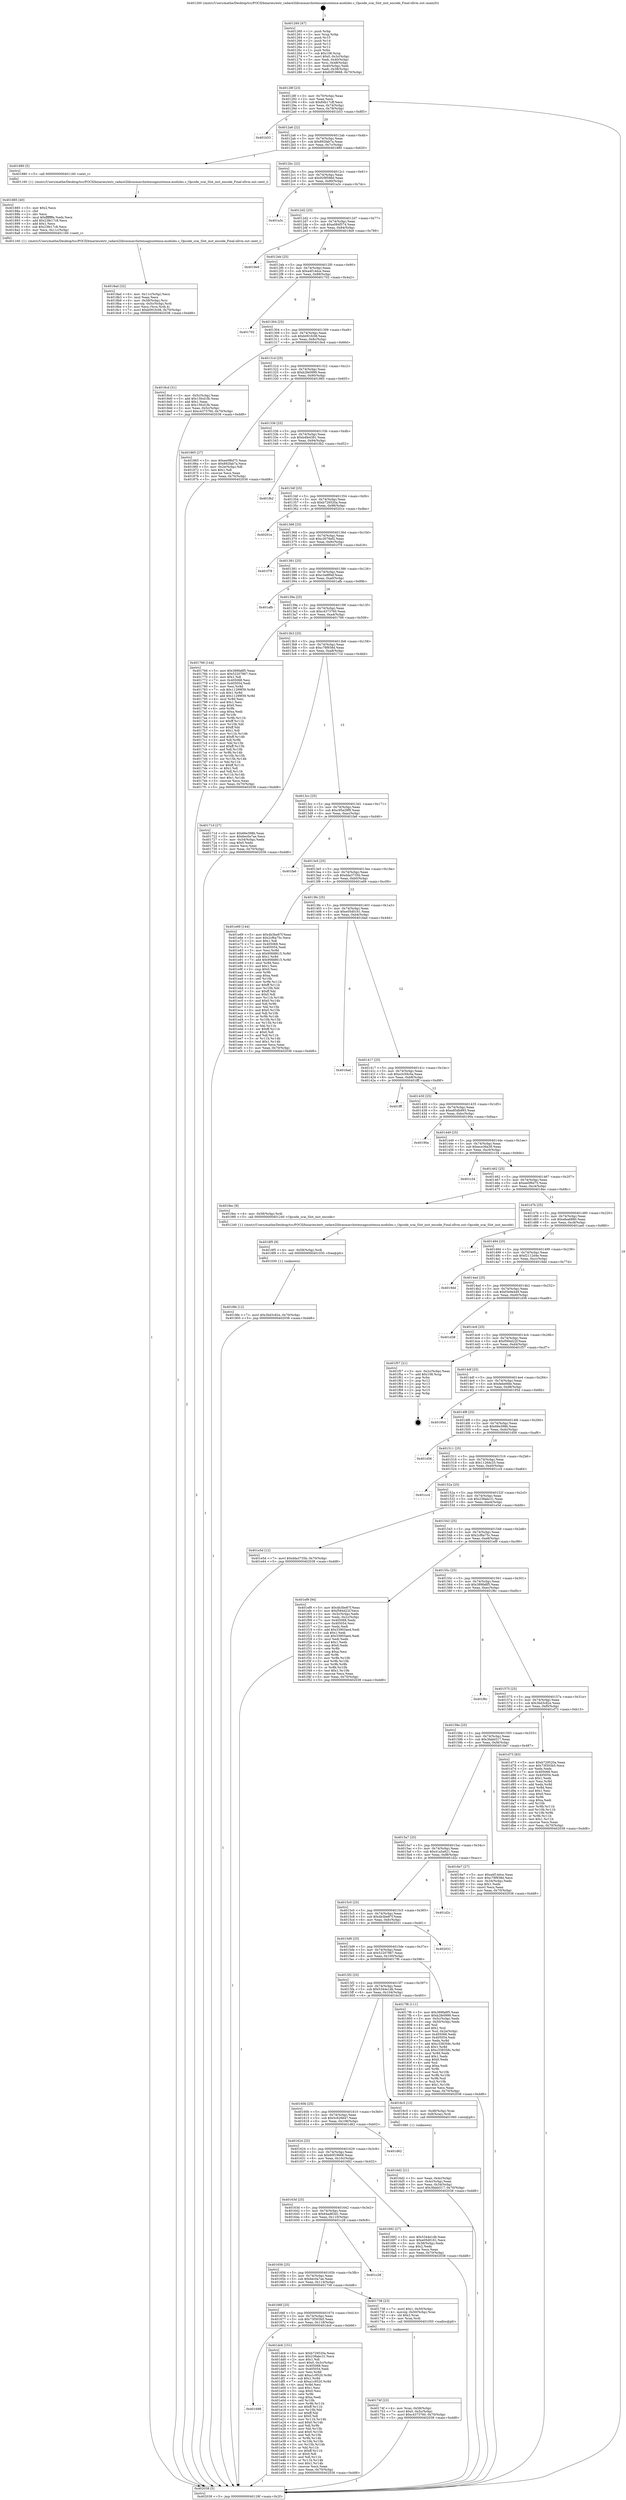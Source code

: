 digraph "0x401260" {
  label = "0x401260 (/mnt/c/Users/mathe/Desktop/tcc/POCII/binaries/extr_radare2librasmarchxtensagnuxtensa-modules.c_Opcode_srai_Slot_inst_encode_Final-ollvm.out::main(0))"
  labelloc = "t"
  node[shape=record]

  Entry [label="",width=0.3,height=0.3,shape=circle,fillcolor=black,style=filled]
  "0x40128f" [label="{
     0x40128f [23]\l
     | [instrs]\l
     &nbsp;&nbsp;0x40128f \<+3\>: mov -0x70(%rbp),%eax\l
     &nbsp;&nbsp;0x401292 \<+2\>: mov %eax,%ecx\l
     &nbsp;&nbsp;0x401294 \<+6\>: sub $0x84b17cff,%ecx\l
     &nbsp;&nbsp;0x40129a \<+3\>: mov %eax,-0x74(%rbp)\l
     &nbsp;&nbsp;0x40129d \<+3\>: mov %ecx,-0x78(%rbp)\l
     &nbsp;&nbsp;0x4012a0 \<+6\>: je 0000000000401b53 \<main+0x8f3\>\l
  }"]
  "0x401b53" [label="{
     0x401b53\l
  }", style=dashed]
  "0x4012a6" [label="{
     0x4012a6 [22]\l
     | [instrs]\l
     &nbsp;&nbsp;0x4012a6 \<+5\>: jmp 00000000004012ab \<main+0x4b\>\l
     &nbsp;&nbsp;0x4012ab \<+3\>: mov -0x74(%rbp),%eax\l
     &nbsp;&nbsp;0x4012ae \<+5\>: sub $0x892fab7a,%eax\l
     &nbsp;&nbsp;0x4012b3 \<+3\>: mov %eax,-0x7c(%rbp)\l
     &nbsp;&nbsp;0x4012b6 \<+6\>: je 0000000000401880 \<main+0x620\>\l
  }"]
  Exit [label="",width=0.3,height=0.3,shape=circle,fillcolor=black,style=filled,peripheries=2]
  "0x401880" [label="{
     0x401880 [5]\l
     | [instrs]\l
     &nbsp;&nbsp;0x401880 \<+5\>: call 0000000000401160 \<next_i\>\l
     | [calls]\l
     &nbsp;&nbsp;0x401160 \{1\} (/mnt/c/Users/mathe/Desktop/tcc/POCII/binaries/extr_radare2librasmarchxtensagnuxtensa-modules.c_Opcode_srai_Slot_inst_encode_Final-ollvm.out::next_i)\l
  }"]
  "0x4012bc" [label="{
     0x4012bc [22]\l
     | [instrs]\l
     &nbsp;&nbsp;0x4012bc \<+5\>: jmp 00000000004012c1 \<main+0x61\>\l
     &nbsp;&nbsp;0x4012c1 \<+3\>: mov -0x74(%rbp),%eax\l
     &nbsp;&nbsp;0x4012c4 \<+5\>: sub $0x929f596d,%eax\l
     &nbsp;&nbsp;0x4012c9 \<+3\>: mov %eax,-0x80(%rbp)\l
     &nbsp;&nbsp;0x4012cc \<+6\>: je 0000000000401a3c \<main+0x7dc\>\l
  }"]
  "0x401688" [label="{
     0x401688\l
  }", style=dashed]
  "0x401a3c" [label="{
     0x401a3c\l
  }", style=dashed]
  "0x4012d2" [label="{
     0x4012d2 [25]\l
     | [instrs]\l
     &nbsp;&nbsp;0x4012d2 \<+5\>: jmp 00000000004012d7 \<main+0x77\>\l
     &nbsp;&nbsp;0x4012d7 \<+3\>: mov -0x74(%rbp),%eax\l
     &nbsp;&nbsp;0x4012da \<+5\>: sub $0xa084f574,%eax\l
     &nbsp;&nbsp;0x4012df \<+6\>: mov %eax,-0x84(%rbp)\l
     &nbsp;&nbsp;0x4012e5 \<+6\>: je 00000000004019e9 \<main+0x789\>\l
  }"]
  "0x401dc6" [label="{
     0x401dc6 [151]\l
     | [instrs]\l
     &nbsp;&nbsp;0x401dc6 \<+5\>: mov $0xb729520a,%eax\l
     &nbsp;&nbsp;0x401dcb \<+5\>: mov $0x238abc31,%ecx\l
     &nbsp;&nbsp;0x401dd0 \<+2\>: mov $0x1,%dl\l
     &nbsp;&nbsp;0x401dd2 \<+7\>: movl $0x0,-0x3c(%rbp)\l
     &nbsp;&nbsp;0x401dd9 \<+7\>: mov 0x405068,%esi\l
     &nbsp;&nbsp;0x401de0 \<+7\>: mov 0x405054,%edi\l
     &nbsp;&nbsp;0x401de7 \<+3\>: mov %esi,%r8d\l
     &nbsp;&nbsp;0x401dea \<+7\>: add $0xa1c9520,%r8d\l
     &nbsp;&nbsp;0x401df1 \<+4\>: sub $0x1,%r8d\l
     &nbsp;&nbsp;0x401df5 \<+7\>: sub $0xa1c9520,%r8d\l
     &nbsp;&nbsp;0x401dfc \<+4\>: imul %r8d,%esi\l
     &nbsp;&nbsp;0x401e00 \<+3\>: and $0x1,%esi\l
     &nbsp;&nbsp;0x401e03 \<+3\>: cmp $0x0,%esi\l
     &nbsp;&nbsp;0x401e06 \<+4\>: sete %r9b\l
     &nbsp;&nbsp;0x401e0a \<+3\>: cmp $0xa,%edi\l
     &nbsp;&nbsp;0x401e0d \<+4\>: setl %r10b\l
     &nbsp;&nbsp;0x401e11 \<+3\>: mov %r9b,%r11b\l
     &nbsp;&nbsp;0x401e14 \<+4\>: xor $0xff,%r11b\l
     &nbsp;&nbsp;0x401e18 \<+3\>: mov %r10b,%bl\l
     &nbsp;&nbsp;0x401e1b \<+3\>: xor $0xff,%bl\l
     &nbsp;&nbsp;0x401e1e \<+3\>: xor $0x0,%dl\l
     &nbsp;&nbsp;0x401e21 \<+3\>: mov %r11b,%r14b\l
     &nbsp;&nbsp;0x401e24 \<+4\>: and $0x0,%r14b\l
     &nbsp;&nbsp;0x401e28 \<+3\>: and %dl,%r9b\l
     &nbsp;&nbsp;0x401e2b \<+3\>: mov %bl,%r15b\l
     &nbsp;&nbsp;0x401e2e \<+4\>: and $0x0,%r15b\l
     &nbsp;&nbsp;0x401e32 \<+3\>: and %dl,%r10b\l
     &nbsp;&nbsp;0x401e35 \<+3\>: or %r9b,%r14b\l
     &nbsp;&nbsp;0x401e38 \<+3\>: or %r10b,%r15b\l
     &nbsp;&nbsp;0x401e3b \<+3\>: xor %r15b,%r14b\l
     &nbsp;&nbsp;0x401e3e \<+3\>: or %bl,%r11b\l
     &nbsp;&nbsp;0x401e41 \<+4\>: xor $0xff,%r11b\l
     &nbsp;&nbsp;0x401e45 \<+3\>: or $0x0,%dl\l
     &nbsp;&nbsp;0x401e48 \<+3\>: and %dl,%r11b\l
     &nbsp;&nbsp;0x401e4b \<+3\>: or %r11b,%r14b\l
     &nbsp;&nbsp;0x401e4e \<+4\>: test $0x1,%r14b\l
     &nbsp;&nbsp;0x401e52 \<+3\>: cmovne %ecx,%eax\l
     &nbsp;&nbsp;0x401e55 \<+3\>: mov %eax,-0x70(%rbp)\l
     &nbsp;&nbsp;0x401e58 \<+5\>: jmp 0000000000402038 \<main+0xdd8\>\l
  }"]
  "0x4019e9" [label="{
     0x4019e9\l
  }", style=dashed]
  "0x4012eb" [label="{
     0x4012eb [25]\l
     | [instrs]\l
     &nbsp;&nbsp;0x4012eb \<+5\>: jmp 00000000004012f0 \<main+0x90\>\l
     &nbsp;&nbsp;0x4012f0 \<+3\>: mov -0x74(%rbp),%eax\l
     &nbsp;&nbsp;0x4012f3 \<+5\>: sub $0xa4f14dce,%eax\l
     &nbsp;&nbsp;0x4012f8 \<+6\>: mov %eax,-0x88(%rbp)\l
     &nbsp;&nbsp;0x4012fe \<+6\>: je 0000000000401702 \<main+0x4a2\>\l
  }"]
  "0x4018fe" [label="{
     0x4018fe [12]\l
     | [instrs]\l
     &nbsp;&nbsp;0x4018fe \<+7\>: movl $0x3bd3c82e,-0x70(%rbp)\l
     &nbsp;&nbsp;0x401905 \<+5\>: jmp 0000000000402038 \<main+0xdd8\>\l
  }"]
  "0x401702" [label="{
     0x401702\l
  }", style=dashed]
  "0x401304" [label="{
     0x401304 [25]\l
     | [instrs]\l
     &nbsp;&nbsp;0x401304 \<+5\>: jmp 0000000000401309 \<main+0xa9\>\l
     &nbsp;&nbsp;0x401309 \<+3\>: mov -0x74(%rbp),%eax\l
     &nbsp;&nbsp;0x40130c \<+5\>: sub $0xb091fc08,%eax\l
     &nbsp;&nbsp;0x401311 \<+6\>: mov %eax,-0x8c(%rbp)\l
     &nbsp;&nbsp;0x401317 \<+6\>: je 00000000004018cd \<main+0x66d\>\l
  }"]
  "0x4018f5" [label="{
     0x4018f5 [9]\l
     | [instrs]\l
     &nbsp;&nbsp;0x4018f5 \<+4\>: mov -0x58(%rbp),%rdi\l
     &nbsp;&nbsp;0x4018f9 \<+5\>: call 0000000000401030 \<free@plt\>\l
     | [calls]\l
     &nbsp;&nbsp;0x401030 \{1\} (unknown)\l
  }"]
  "0x4018cd" [label="{
     0x4018cd [31]\l
     | [instrs]\l
     &nbsp;&nbsp;0x4018cd \<+3\>: mov -0x5c(%rbp),%eax\l
     &nbsp;&nbsp;0x4018d0 \<+5\>: add $0x15fcd1fb,%eax\l
     &nbsp;&nbsp;0x4018d5 \<+3\>: add $0x1,%eax\l
     &nbsp;&nbsp;0x4018d8 \<+5\>: sub $0x15fcd1fb,%eax\l
     &nbsp;&nbsp;0x4018dd \<+3\>: mov %eax,-0x5c(%rbp)\l
     &nbsp;&nbsp;0x4018e0 \<+7\>: movl $0xc4373760,-0x70(%rbp)\l
     &nbsp;&nbsp;0x4018e7 \<+5\>: jmp 0000000000402038 \<main+0xdd8\>\l
  }"]
  "0x40131d" [label="{
     0x40131d [25]\l
     | [instrs]\l
     &nbsp;&nbsp;0x40131d \<+5\>: jmp 0000000000401322 \<main+0xc2\>\l
     &nbsp;&nbsp;0x401322 \<+3\>: mov -0x74(%rbp),%eax\l
     &nbsp;&nbsp;0x401325 \<+5\>: sub $0xb2fe0999,%eax\l
     &nbsp;&nbsp;0x40132a \<+6\>: mov %eax,-0x90(%rbp)\l
     &nbsp;&nbsp;0x401330 \<+6\>: je 0000000000401865 \<main+0x605\>\l
  }"]
  "0x4018ad" [label="{
     0x4018ad [32]\l
     | [instrs]\l
     &nbsp;&nbsp;0x4018ad \<+6\>: mov -0x11c(%rbp),%ecx\l
     &nbsp;&nbsp;0x4018b3 \<+3\>: imul %eax,%ecx\l
     &nbsp;&nbsp;0x4018b6 \<+4\>: mov -0x58(%rbp),%rsi\l
     &nbsp;&nbsp;0x4018ba \<+4\>: movslq -0x5c(%rbp),%rdi\l
     &nbsp;&nbsp;0x4018be \<+3\>: mov %ecx,(%rsi,%rdi,4)\l
     &nbsp;&nbsp;0x4018c1 \<+7\>: movl $0xb091fc08,-0x70(%rbp)\l
     &nbsp;&nbsp;0x4018c8 \<+5\>: jmp 0000000000402038 \<main+0xdd8\>\l
  }"]
  "0x401865" [label="{
     0x401865 [27]\l
     | [instrs]\l
     &nbsp;&nbsp;0x401865 \<+5\>: mov $0xee0f6d75,%eax\l
     &nbsp;&nbsp;0x40186a \<+5\>: mov $0x892fab7a,%ecx\l
     &nbsp;&nbsp;0x40186f \<+3\>: mov -0x2e(%rbp),%dl\l
     &nbsp;&nbsp;0x401872 \<+3\>: test $0x1,%dl\l
     &nbsp;&nbsp;0x401875 \<+3\>: cmovne %ecx,%eax\l
     &nbsp;&nbsp;0x401878 \<+3\>: mov %eax,-0x70(%rbp)\l
     &nbsp;&nbsp;0x40187b \<+5\>: jmp 0000000000402038 \<main+0xdd8\>\l
  }"]
  "0x401336" [label="{
     0x401336 [25]\l
     | [instrs]\l
     &nbsp;&nbsp;0x401336 \<+5\>: jmp 000000000040133b \<main+0xdb\>\l
     &nbsp;&nbsp;0x40133b \<+3\>: mov -0x74(%rbp),%eax\l
     &nbsp;&nbsp;0x40133e \<+5\>: sub $0xb4fe4381,%eax\l
     &nbsp;&nbsp;0x401343 \<+6\>: mov %eax,-0x94(%rbp)\l
     &nbsp;&nbsp;0x401349 \<+6\>: je 0000000000401fb2 \<main+0xd52\>\l
  }"]
  "0x401885" [label="{
     0x401885 [40]\l
     | [instrs]\l
     &nbsp;&nbsp;0x401885 \<+5\>: mov $0x2,%ecx\l
     &nbsp;&nbsp;0x40188a \<+1\>: cltd\l
     &nbsp;&nbsp;0x40188b \<+2\>: idiv %ecx\l
     &nbsp;&nbsp;0x40188d \<+6\>: imul $0xfffffffe,%edx,%ecx\l
     &nbsp;&nbsp;0x401893 \<+6\>: add $0x23fe17c8,%ecx\l
     &nbsp;&nbsp;0x401899 \<+3\>: add $0x1,%ecx\l
     &nbsp;&nbsp;0x40189c \<+6\>: sub $0x23fe17c8,%ecx\l
     &nbsp;&nbsp;0x4018a2 \<+6\>: mov %ecx,-0x11c(%rbp)\l
     &nbsp;&nbsp;0x4018a8 \<+5\>: call 0000000000401160 \<next_i\>\l
     | [calls]\l
     &nbsp;&nbsp;0x401160 \{1\} (/mnt/c/Users/mathe/Desktop/tcc/POCII/binaries/extr_radare2librasmarchxtensagnuxtensa-modules.c_Opcode_srai_Slot_inst_encode_Final-ollvm.out::next_i)\l
  }"]
  "0x401fb2" [label="{
     0x401fb2\l
  }", style=dashed]
  "0x40134f" [label="{
     0x40134f [25]\l
     | [instrs]\l
     &nbsp;&nbsp;0x40134f \<+5\>: jmp 0000000000401354 \<main+0xf4\>\l
     &nbsp;&nbsp;0x401354 \<+3\>: mov -0x74(%rbp),%eax\l
     &nbsp;&nbsp;0x401357 \<+5\>: sub $0xb729520a,%eax\l
     &nbsp;&nbsp;0x40135c \<+6\>: mov %eax,-0x98(%rbp)\l
     &nbsp;&nbsp;0x401362 \<+6\>: je 000000000040201e \<main+0xdbe\>\l
  }"]
  "0x40174f" [label="{
     0x40174f [23]\l
     | [instrs]\l
     &nbsp;&nbsp;0x40174f \<+4\>: mov %rax,-0x58(%rbp)\l
     &nbsp;&nbsp;0x401753 \<+7\>: movl $0x0,-0x5c(%rbp)\l
     &nbsp;&nbsp;0x40175a \<+7\>: movl $0xc4373760,-0x70(%rbp)\l
     &nbsp;&nbsp;0x401761 \<+5\>: jmp 0000000000402038 \<main+0xdd8\>\l
  }"]
  "0x40201e" [label="{
     0x40201e\l
  }", style=dashed]
  "0x401368" [label="{
     0x401368 [25]\l
     | [instrs]\l
     &nbsp;&nbsp;0x401368 \<+5\>: jmp 000000000040136d \<main+0x10d\>\l
     &nbsp;&nbsp;0x40136d \<+3\>: mov -0x74(%rbp),%eax\l
     &nbsp;&nbsp;0x401370 \<+5\>: sub $0xc3076ef2,%eax\l
     &nbsp;&nbsp;0x401375 \<+6\>: mov %eax,-0x9c(%rbp)\l
     &nbsp;&nbsp;0x40137b \<+6\>: je 0000000000401f78 \<main+0xd18\>\l
  }"]
  "0x40166f" [label="{
     0x40166f [25]\l
     | [instrs]\l
     &nbsp;&nbsp;0x40166f \<+5\>: jmp 0000000000401674 \<main+0x414\>\l
     &nbsp;&nbsp;0x401674 \<+3\>: mov -0x74(%rbp),%eax\l
     &nbsp;&nbsp;0x401677 \<+5\>: sub $0x73f303b5,%eax\l
     &nbsp;&nbsp;0x40167c \<+6\>: mov %eax,-0x118(%rbp)\l
     &nbsp;&nbsp;0x401682 \<+6\>: je 0000000000401dc6 \<main+0xb66\>\l
  }"]
  "0x401f78" [label="{
     0x401f78\l
  }", style=dashed]
  "0x401381" [label="{
     0x401381 [25]\l
     | [instrs]\l
     &nbsp;&nbsp;0x401381 \<+5\>: jmp 0000000000401386 \<main+0x126\>\l
     &nbsp;&nbsp;0x401386 \<+3\>: mov -0x74(%rbp),%eax\l
     &nbsp;&nbsp;0x401389 \<+5\>: sub $0xc3a9f0ef,%eax\l
     &nbsp;&nbsp;0x40138e \<+6\>: mov %eax,-0xa0(%rbp)\l
     &nbsp;&nbsp;0x401394 \<+6\>: je 0000000000401afb \<main+0x89b\>\l
  }"]
  "0x401738" [label="{
     0x401738 [23]\l
     | [instrs]\l
     &nbsp;&nbsp;0x401738 \<+7\>: movl $0x1,-0x50(%rbp)\l
     &nbsp;&nbsp;0x40173f \<+4\>: movslq -0x50(%rbp),%rax\l
     &nbsp;&nbsp;0x401743 \<+4\>: shl $0x2,%rax\l
     &nbsp;&nbsp;0x401747 \<+3\>: mov %rax,%rdi\l
     &nbsp;&nbsp;0x40174a \<+5\>: call 0000000000401050 \<malloc@plt\>\l
     | [calls]\l
     &nbsp;&nbsp;0x401050 \{1\} (unknown)\l
  }"]
  "0x401afb" [label="{
     0x401afb\l
  }", style=dashed]
  "0x40139a" [label="{
     0x40139a [25]\l
     | [instrs]\l
     &nbsp;&nbsp;0x40139a \<+5\>: jmp 000000000040139f \<main+0x13f\>\l
     &nbsp;&nbsp;0x40139f \<+3\>: mov -0x74(%rbp),%eax\l
     &nbsp;&nbsp;0x4013a2 \<+5\>: sub $0xc4373760,%eax\l
     &nbsp;&nbsp;0x4013a7 \<+6\>: mov %eax,-0xa4(%rbp)\l
     &nbsp;&nbsp;0x4013ad \<+6\>: je 0000000000401766 \<main+0x506\>\l
  }"]
  "0x401656" [label="{
     0x401656 [25]\l
     | [instrs]\l
     &nbsp;&nbsp;0x401656 \<+5\>: jmp 000000000040165b \<main+0x3fb\>\l
     &nbsp;&nbsp;0x40165b \<+3\>: mov -0x74(%rbp),%eax\l
     &nbsp;&nbsp;0x40165e \<+5\>: sub $0x6ec0a7ae,%eax\l
     &nbsp;&nbsp;0x401663 \<+6\>: mov %eax,-0x114(%rbp)\l
     &nbsp;&nbsp;0x401669 \<+6\>: je 0000000000401738 \<main+0x4d8\>\l
  }"]
  "0x401766" [label="{
     0x401766 [144]\l
     | [instrs]\l
     &nbsp;&nbsp;0x401766 \<+5\>: mov $0x389fa8f5,%eax\l
     &nbsp;&nbsp;0x40176b \<+5\>: mov $0x52207867,%ecx\l
     &nbsp;&nbsp;0x401770 \<+2\>: mov $0x1,%dl\l
     &nbsp;&nbsp;0x401772 \<+7\>: mov 0x405068,%esi\l
     &nbsp;&nbsp;0x401779 \<+7\>: mov 0x405054,%edi\l
     &nbsp;&nbsp;0x401780 \<+3\>: mov %esi,%r8d\l
     &nbsp;&nbsp;0x401783 \<+7\>: sub $0x11299f39,%r8d\l
     &nbsp;&nbsp;0x40178a \<+4\>: sub $0x1,%r8d\l
     &nbsp;&nbsp;0x40178e \<+7\>: add $0x11299f39,%r8d\l
     &nbsp;&nbsp;0x401795 \<+4\>: imul %r8d,%esi\l
     &nbsp;&nbsp;0x401799 \<+3\>: and $0x1,%esi\l
     &nbsp;&nbsp;0x40179c \<+3\>: cmp $0x0,%esi\l
     &nbsp;&nbsp;0x40179f \<+4\>: sete %r9b\l
     &nbsp;&nbsp;0x4017a3 \<+3\>: cmp $0xa,%edi\l
     &nbsp;&nbsp;0x4017a6 \<+4\>: setl %r10b\l
     &nbsp;&nbsp;0x4017aa \<+3\>: mov %r9b,%r11b\l
     &nbsp;&nbsp;0x4017ad \<+4\>: xor $0xff,%r11b\l
     &nbsp;&nbsp;0x4017b1 \<+3\>: mov %r10b,%bl\l
     &nbsp;&nbsp;0x4017b4 \<+3\>: xor $0xff,%bl\l
     &nbsp;&nbsp;0x4017b7 \<+3\>: xor $0x1,%dl\l
     &nbsp;&nbsp;0x4017ba \<+3\>: mov %r11b,%r14b\l
     &nbsp;&nbsp;0x4017bd \<+4\>: and $0xff,%r14b\l
     &nbsp;&nbsp;0x4017c1 \<+3\>: and %dl,%r9b\l
     &nbsp;&nbsp;0x4017c4 \<+3\>: mov %bl,%r15b\l
     &nbsp;&nbsp;0x4017c7 \<+4\>: and $0xff,%r15b\l
     &nbsp;&nbsp;0x4017cb \<+3\>: and %dl,%r10b\l
     &nbsp;&nbsp;0x4017ce \<+3\>: or %r9b,%r14b\l
     &nbsp;&nbsp;0x4017d1 \<+3\>: or %r10b,%r15b\l
     &nbsp;&nbsp;0x4017d4 \<+3\>: xor %r15b,%r14b\l
     &nbsp;&nbsp;0x4017d7 \<+3\>: or %bl,%r11b\l
     &nbsp;&nbsp;0x4017da \<+4\>: xor $0xff,%r11b\l
     &nbsp;&nbsp;0x4017de \<+3\>: or $0x1,%dl\l
     &nbsp;&nbsp;0x4017e1 \<+3\>: and %dl,%r11b\l
     &nbsp;&nbsp;0x4017e4 \<+3\>: or %r11b,%r14b\l
     &nbsp;&nbsp;0x4017e7 \<+4\>: test $0x1,%r14b\l
     &nbsp;&nbsp;0x4017eb \<+3\>: cmovne %ecx,%eax\l
     &nbsp;&nbsp;0x4017ee \<+3\>: mov %eax,-0x70(%rbp)\l
     &nbsp;&nbsp;0x4017f1 \<+5\>: jmp 0000000000402038 \<main+0xdd8\>\l
  }"]
  "0x4013b3" [label="{
     0x4013b3 [25]\l
     | [instrs]\l
     &nbsp;&nbsp;0x4013b3 \<+5\>: jmp 00000000004013b8 \<main+0x158\>\l
     &nbsp;&nbsp;0x4013b8 \<+3\>: mov -0x74(%rbp),%eax\l
     &nbsp;&nbsp;0x4013bb \<+5\>: sub $0xc78f938d,%eax\l
     &nbsp;&nbsp;0x4013c0 \<+6\>: mov %eax,-0xa8(%rbp)\l
     &nbsp;&nbsp;0x4013c6 \<+6\>: je 000000000040171d \<main+0x4bd\>\l
  }"]
  "0x401c28" [label="{
     0x401c28\l
  }", style=dashed]
  "0x40171d" [label="{
     0x40171d [27]\l
     | [instrs]\l
     &nbsp;&nbsp;0x40171d \<+5\>: mov $0x66e398b,%eax\l
     &nbsp;&nbsp;0x401722 \<+5\>: mov $0x6ec0a7ae,%ecx\l
     &nbsp;&nbsp;0x401727 \<+3\>: mov -0x34(%rbp),%edx\l
     &nbsp;&nbsp;0x40172a \<+3\>: cmp $0x0,%edx\l
     &nbsp;&nbsp;0x40172d \<+3\>: cmove %ecx,%eax\l
     &nbsp;&nbsp;0x401730 \<+3\>: mov %eax,-0x70(%rbp)\l
     &nbsp;&nbsp;0x401733 \<+5\>: jmp 0000000000402038 \<main+0xdd8\>\l
  }"]
  "0x4013cc" [label="{
     0x4013cc [25]\l
     | [instrs]\l
     &nbsp;&nbsp;0x4013cc \<+5\>: jmp 00000000004013d1 \<main+0x171\>\l
     &nbsp;&nbsp;0x4013d1 \<+3\>: mov -0x74(%rbp),%eax\l
     &nbsp;&nbsp;0x4013d4 \<+5\>: sub $0xc95e28f9,%eax\l
     &nbsp;&nbsp;0x4013d9 \<+6\>: mov %eax,-0xac(%rbp)\l
     &nbsp;&nbsp;0x4013df \<+6\>: je 0000000000401fa6 \<main+0xd46\>\l
  }"]
  "0x4016d2" [label="{
     0x4016d2 [21]\l
     | [instrs]\l
     &nbsp;&nbsp;0x4016d2 \<+3\>: mov %eax,-0x4c(%rbp)\l
     &nbsp;&nbsp;0x4016d5 \<+3\>: mov -0x4c(%rbp),%eax\l
     &nbsp;&nbsp;0x4016d8 \<+3\>: mov %eax,-0x34(%rbp)\l
     &nbsp;&nbsp;0x4016db \<+7\>: movl $0x3fabb517,-0x70(%rbp)\l
     &nbsp;&nbsp;0x4016e2 \<+5\>: jmp 0000000000402038 \<main+0xdd8\>\l
  }"]
  "0x401fa6" [label="{
     0x401fa6\l
  }", style=dashed]
  "0x4013e5" [label="{
     0x4013e5 [25]\l
     | [instrs]\l
     &nbsp;&nbsp;0x4013e5 \<+5\>: jmp 00000000004013ea \<main+0x18a\>\l
     &nbsp;&nbsp;0x4013ea \<+3\>: mov -0x74(%rbp),%eax\l
     &nbsp;&nbsp;0x4013ed \<+5\>: sub $0xdda3735b,%eax\l
     &nbsp;&nbsp;0x4013f2 \<+6\>: mov %eax,-0xb0(%rbp)\l
     &nbsp;&nbsp;0x4013f8 \<+6\>: je 0000000000401e69 \<main+0xc09\>\l
  }"]
  "0x401260" [label="{
     0x401260 [47]\l
     | [instrs]\l
     &nbsp;&nbsp;0x401260 \<+1\>: push %rbp\l
     &nbsp;&nbsp;0x401261 \<+3\>: mov %rsp,%rbp\l
     &nbsp;&nbsp;0x401264 \<+2\>: push %r15\l
     &nbsp;&nbsp;0x401266 \<+2\>: push %r14\l
     &nbsp;&nbsp;0x401268 \<+2\>: push %r13\l
     &nbsp;&nbsp;0x40126a \<+2\>: push %r12\l
     &nbsp;&nbsp;0x40126c \<+1\>: push %rbx\l
     &nbsp;&nbsp;0x40126d \<+7\>: sub $0x108,%rsp\l
     &nbsp;&nbsp;0x401274 \<+7\>: movl $0x0,-0x3c(%rbp)\l
     &nbsp;&nbsp;0x40127b \<+3\>: mov %edi,-0x40(%rbp)\l
     &nbsp;&nbsp;0x40127e \<+4\>: mov %rsi,-0x48(%rbp)\l
     &nbsp;&nbsp;0x401282 \<+3\>: mov -0x40(%rbp),%edi\l
     &nbsp;&nbsp;0x401285 \<+3\>: mov %edi,-0x38(%rbp)\l
     &nbsp;&nbsp;0x401288 \<+7\>: movl $0x60f19668,-0x70(%rbp)\l
  }"]
  "0x401e69" [label="{
     0x401e69 [144]\l
     | [instrs]\l
     &nbsp;&nbsp;0x401e69 \<+5\>: mov $0x4b3be87f,%eax\l
     &nbsp;&nbsp;0x401e6e \<+5\>: mov $0x2cf6a75c,%ecx\l
     &nbsp;&nbsp;0x401e73 \<+2\>: mov $0x1,%dl\l
     &nbsp;&nbsp;0x401e75 \<+7\>: mov 0x405068,%esi\l
     &nbsp;&nbsp;0x401e7c \<+7\>: mov 0x405054,%edi\l
     &nbsp;&nbsp;0x401e83 \<+3\>: mov %esi,%r8d\l
     &nbsp;&nbsp;0x401e86 \<+7\>: sub $0x90fd8615,%r8d\l
     &nbsp;&nbsp;0x401e8d \<+4\>: sub $0x1,%r8d\l
     &nbsp;&nbsp;0x401e91 \<+7\>: add $0x90fd8615,%r8d\l
     &nbsp;&nbsp;0x401e98 \<+4\>: imul %r8d,%esi\l
     &nbsp;&nbsp;0x401e9c \<+3\>: and $0x1,%esi\l
     &nbsp;&nbsp;0x401e9f \<+3\>: cmp $0x0,%esi\l
     &nbsp;&nbsp;0x401ea2 \<+4\>: sete %r9b\l
     &nbsp;&nbsp;0x401ea6 \<+3\>: cmp $0xa,%edi\l
     &nbsp;&nbsp;0x401ea9 \<+4\>: setl %r10b\l
     &nbsp;&nbsp;0x401ead \<+3\>: mov %r9b,%r11b\l
     &nbsp;&nbsp;0x401eb0 \<+4\>: xor $0xff,%r11b\l
     &nbsp;&nbsp;0x401eb4 \<+3\>: mov %r10b,%bl\l
     &nbsp;&nbsp;0x401eb7 \<+3\>: xor $0xff,%bl\l
     &nbsp;&nbsp;0x401eba \<+3\>: xor $0x0,%dl\l
     &nbsp;&nbsp;0x401ebd \<+3\>: mov %r11b,%r14b\l
     &nbsp;&nbsp;0x401ec0 \<+4\>: and $0x0,%r14b\l
     &nbsp;&nbsp;0x401ec4 \<+3\>: and %dl,%r9b\l
     &nbsp;&nbsp;0x401ec7 \<+3\>: mov %bl,%r15b\l
     &nbsp;&nbsp;0x401eca \<+4\>: and $0x0,%r15b\l
     &nbsp;&nbsp;0x401ece \<+3\>: and %dl,%r10b\l
     &nbsp;&nbsp;0x401ed1 \<+3\>: or %r9b,%r14b\l
     &nbsp;&nbsp;0x401ed4 \<+3\>: or %r10b,%r15b\l
     &nbsp;&nbsp;0x401ed7 \<+3\>: xor %r15b,%r14b\l
     &nbsp;&nbsp;0x401eda \<+3\>: or %bl,%r11b\l
     &nbsp;&nbsp;0x401edd \<+4\>: xor $0xff,%r11b\l
     &nbsp;&nbsp;0x401ee1 \<+3\>: or $0x0,%dl\l
     &nbsp;&nbsp;0x401ee4 \<+3\>: and %dl,%r11b\l
     &nbsp;&nbsp;0x401ee7 \<+3\>: or %r11b,%r14b\l
     &nbsp;&nbsp;0x401eea \<+4\>: test $0x1,%r14b\l
     &nbsp;&nbsp;0x401eee \<+3\>: cmovne %ecx,%eax\l
     &nbsp;&nbsp;0x401ef1 \<+3\>: mov %eax,-0x70(%rbp)\l
     &nbsp;&nbsp;0x401ef4 \<+5\>: jmp 0000000000402038 \<main+0xdd8\>\l
  }"]
  "0x4013fe" [label="{
     0x4013fe [25]\l
     | [instrs]\l
     &nbsp;&nbsp;0x4013fe \<+5\>: jmp 0000000000401403 \<main+0x1a3\>\l
     &nbsp;&nbsp;0x401403 \<+3\>: mov -0x74(%rbp),%eax\l
     &nbsp;&nbsp;0x401406 \<+5\>: sub $0xe05d0161,%eax\l
     &nbsp;&nbsp;0x40140b \<+6\>: mov %eax,-0xb4(%rbp)\l
     &nbsp;&nbsp;0x401411 \<+6\>: je 00000000004016ad \<main+0x44d\>\l
  }"]
  "0x402038" [label="{
     0x402038 [5]\l
     | [instrs]\l
     &nbsp;&nbsp;0x402038 \<+5\>: jmp 000000000040128f \<main+0x2f\>\l
  }"]
  "0x4016ad" [label="{
     0x4016ad\l
  }", style=dashed]
  "0x401417" [label="{
     0x401417 [25]\l
     | [instrs]\l
     &nbsp;&nbsp;0x401417 \<+5\>: jmp 000000000040141c \<main+0x1bc\>\l
     &nbsp;&nbsp;0x40141c \<+3\>: mov -0x74(%rbp),%eax\l
     &nbsp;&nbsp;0x40141f \<+5\>: sub $0xe3c59c0a,%eax\l
     &nbsp;&nbsp;0x401424 \<+6\>: mov %eax,-0xb8(%rbp)\l
     &nbsp;&nbsp;0x40142a \<+6\>: je 0000000000401fff \<main+0xd9f\>\l
  }"]
  "0x40163d" [label="{
     0x40163d [25]\l
     | [instrs]\l
     &nbsp;&nbsp;0x40163d \<+5\>: jmp 0000000000401642 \<main+0x3e2\>\l
     &nbsp;&nbsp;0x401642 \<+3\>: mov -0x74(%rbp),%eax\l
     &nbsp;&nbsp;0x401645 \<+5\>: sub $0x64ad63d1,%eax\l
     &nbsp;&nbsp;0x40164a \<+6\>: mov %eax,-0x110(%rbp)\l
     &nbsp;&nbsp;0x401650 \<+6\>: je 0000000000401c28 \<main+0x9c8\>\l
  }"]
  "0x401fff" [label="{
     0x401fff\l
  }", style=dashed]
  "0x401430" [label="{
     0x401430 [25]\l
     | [instrs]\l
     &nbsp;&nbsp;0x401430 \<+5\>: jmp 0000000000401435 \<main+0x1d5\>\l
     &nbsp;&nbsp;0x401435 \<+3\>: mov -0x74(%rbp),%eax\l
     &nbsp;&nbsp;0x401438 \<+5\>: sub $0xe85db993,%eax\l
     &nbsp;&nbsp;0x40143d \<+6\>: mov %eax,-0xbc(%rbp)\l
     &nbsp;&nbsp;0x401443 \<+6\>: je 000000000040190a \<main+0x6aa\>\l
  }"]
  "0x401692" [label="{
     0x401692 [27]\l
     | [instrs]\l
     &nbsp;&nbsp;0x401692 \<+5\>: mov $0x5344e1db,%eax\l
     &nbsp;&nbsp;0x401697 \<+5\>: mov $0xe05d0161,%ecx\l
     &nbsp;&nbsp;0x40169c \<+3\>: mov -0x38(%rbp),%edx\l
     &nbsp;&nbsp;0x40169f \<+3\>: cmp $0x2,%edx\l
     &nbsp;&nbsp;0x4016a2 \<+3\>: cmovne %ecx,%eax\l
     &nbsp;&nbsp;0x4016a5 \<+3\>: mov %eax,-0x70(%rbp)\l
     &nbsp;&nbsp;0x4016a8 \<+5\>: jmp 0000000000402038 \<main+0xdd8\>\l
  }"]
  "0x40190a" [label="{
     0x40190a\l
  }", style=dashed]
  "0x401449" [label="{
     0x401449 [25]\l
     | [instrs]\l
     &nbsp;&nbsp;0x401449 \<+5\>: jmp 000000000040144e \<main+0x1ee\>\l
     &nbsp;&nbsp;0x40144e \<+3\>: mov -0x74(%rbp),%eax\l
     &nbsp;&nbsp;0x401451 \<+5\>: sub $0xece36a39,%eax\l
     &nbsp;&nbsp;0x401456 \<+6\>: mov %eax,-0xc0(%rbp)\l
     &nbsp;&nbsp;0x40145c \<+6\>: je 0000000000401c34 \<main+0x9d4\>\l
  }"]
  "0x401624" [label="{
     0x401624 [25]\l
     | [instrs]\l
     &nbsp;&nbsp;0x401624 \<+5\>: jmp 0000000000401629 \<main+0x3c9\>\l
     &nbsp;&nbsp;0x401629 \<+3\>: mov -0x74(%rbp),%eax\l
     &nbsp;&nbsp;0x40162c \<+5\>: sub $0x60f19668,%eax\l
     &nbsp;&nbsp;0x401631 \<+6\>: mov %eax,-0x10c(%rbp)\l
     &nbsp;&nbsp;0x401637 \<+6\>: je 0000000000401692 \<main+0x432\>\l
  }"]
  "0x401c34" [label="{
     0x401c34\l
  }", style=dashed]
  "0x401462" [label="{
     0x401462 [25]\l
     | [instrs]\l
     &nbsp;&nbsp;0x401462 \<+5\>: jmp 0000000000401467 \<main+0x207\>\l
     &nbsp;&nbsp;0x401467 \<+3\>: mov -0x74(%rbp),%eax\l
     &nbsp;&nbsp;0x40146a \<+5\>: sub $0xee0f6d75,%eax\l
     &nbsp;&nbsp;0x40146f \<+6\>: mov %eax,-0xc4(%rbp)\l
     &nbsp;&nbsp;0x401475 \<+6\>: je 00000000004018ec \<main+0x68c\>\l
  }"]
  "0x401d62" [label="{
     0x401d62\l
  }", style=dashed]
  "0x4018ec" [label="{
     0x4018ec [9]\l
     | [instrs]\l
     &nbsp;&nbsp;0x4018ec \<+4\>: mov -0x58(%rbp),%rdi\l
     &nbsp;&nbsp;0x4018f0 \<+5\>: call 0000000000401240 \<Opcode_srai_Slot_inst_encode\>\l
     | [calls]\l
     &nbsp;&nbsp;0x401240 \{1\} (/mnt/c/Users/mathe/Desktop/tcc/POCII/binaries/extr_radare2librasmarchxtensagnuxtensa-modules.c_Opcode_srai_Slot_inst_encode_Final-ollvm.out::Opcode_srai_Slot_inst_encode)\l
  }"]
  "0x40147b" [label="{
     0x40147b [25]\l
     | [instrs]\l
     &nbsp;&nbsp;0x40147b \<+5\>: jmp 0000000000401480 \<main+0x220\>\l
     &nbsp;&nbsp;0x401480 \<+3\>: mov -0x74(%rbp),%eax\l
     &nbsp;&nbsp;0x401483 \<+5\>: sub $0xefea6880,%eax\l
     &nbsp;&nbsp;0x401488 \<+6\>: mov %eax,-0xc8(%rbp)\l
     &nbsp;&nbsp;0x40148e \<+6\>: je 0000000000401ae0 \<main+0x880\>\l
  }"]
  "0x40160b" [label="{
     0x40160b [25]\l
     | [instrs]\l
     &nbsp;&nbsp;0x40160b \<+5\>: jmp 0000000000401610 \<main+0x3b0\>\l
     &nbsp;&nbsp;0x401610 \<+3\>: mov -0x74(%rbp),%eax\l
     &nbsp;&nbsp;0x401613 \<+5\>: sub $0x5c626647,%eax\l
     &nbsp;&nbsp;0x401618 \<+6\>: mov %eax,-0x108(%rbp)\l
     &nbsp;&nbsp;0x40161e \<+6\>: je 0000000000401d62 \<main+0xb02\>\l
  }"]
  "0x401ae0" [label="{
     0x401ae0\l
  }", style=dashed]
  "0x401494" [label="{
     0x401494 [25]\l
     | [instrs]\l
     &nbsp;&nbsp;0x401494 \<+5\>: jmp 0000000000401499 \<main+0x239\>\l
     &nbsp;&nbsp;0x401499 \<+3\>: mov -0x74(%rbp),%eax\l
     &nbsp;&nbsp;0x40149c \<+5\>: sub $0xf2112d4e,%eax\l
     &nbsp;&nbsp;0x4014a1 \<+6\>: mov %eax,-0xcc(%rbp)\l
     &nbsp;&nbsp;0x4014a7 \<+6\>: je 00000000004019dd \<main+0x77d\>\l
  }"]
  "0x4016c5" [label="{
     0x4016c5 [13]\l
     | [instrs]\l
     &nbsp;&nbsp;0x4016c5 \<+4\>: mov -0x48(%rbp),%rax\l
     &nbsp;&nbsp;0x4016c9 \<+4\>: mov 0x8(%rax),%rdi\l
     &nbsp;&nbsp;0x4016cd \<+5\>: call 0000000000401060 \<atoi@plt\>\l
     | [calls]\l
     &nbsp;&nbsp;0x401060 \{1\} (unknown)\l
  }"]
  "0x4019dd" [label="{
     0x4019dd\l
  }", style=dashed]
  "0x4014ad" [label="{
     0x4014ad [25]\l
     | [instrs]\l
     &nbsp;&nbsp;0x4014ad \<+5\>: jmp 00000000004014b2 \<main+0x252\>\l
     &nbsp;&nbsp;0x4014b2 \<+3\>: mov -0x74(%rbp),%eax\l
     &nbsp;&nbsp;0x4014b5 \<+5\>: sub $0xf3e9e449,%eax\l
     &nbsp;&nbsp;0x4014ba \<+6\>: mov %eax,-0xd0(%rbp)\l
     &nbsp;&nbsp;0x4014c0 \<+6\>: je 0000000000401d38 \<main+0xad8\>\l
  }"]
  "0x4015f2" [label="{
     0x4015f2 [25]\l
     | [instrs]\l
     &nbsp;&nbsp;0x4015f2 \<+5\>: jmp 00000000004015f7 \<main+0x397\>\l
     &nbsp;&nbsp;0x4015f7 \<+3\>: mov -0x74(%rbp),%eax\l
     &nbsp;&nbsp;0x4015fa \<+5\>: sub $0x5344e1db,%eax\l
     &nbsp;&nbsp;0x4015ff \<+6\>: mov %eax,-0x104(%rbp)\l
     &nbsp;&nbsp;0x401605 \<+6\>: je 00000000004016c5 \<main+0x465\>\l
  }"]
  "0x401d38" [label="{
     0x401d38\l
  }", style=dashed]
  "0x4014c6" [label="{
     0x4014c6 [25]\l
     | [instrs]\l
     &nbsp;&nbsp;0x4014c6 \<+5\>: jmp 00000000004014cb \<main+0x26b\>\l
     &nbsp;&nbsp;0x4014cb \<+3\>: mov -0x74(%rbp),%eax\l
     &nbsp;&nbsp;0x4014ce \<+5\>: sub $0xf584d22f,%eax\l
     &nbsp;&nbsp;0x4014d3 \<+6\>: mov %eax,-0xd4(%rbp)\l
     &nbsp;&nbsp;0x4014d9 \<+6\>: je 0000000000401f57 \<main+0xcf7\>\l
  }"]
  "0x4017f6" [label="{
     0x4017f6 [111]\l
     | [instrs]\l
     &nbsp;&nbsp;0x4017f6 \<+5\>: mov $0x389fa8f5,%eax\l
     &nbsp;&nbsp;0x4017fb \<+5\>: mov $0xb2fe0999,%ecx\l
     &nbsp;&nbsp;0x401800 \<+3\>: mov -0x5c(%rbp),%edx\l
     &nbsp;&nbsp;0x401803 \<+3\>: cmp -0x50(%rbp),%edx\l
     &nbsp;&nbsp;0x401806 \<+4\>: setl %sil\l
     &nbsp;&nbsp;0x40180a \<+4\>: and $0x1,%sil\l
     &nbsp;&nbsp;0x40180e \<+4\>: mov %sil,-0x2e(%rbp)\l
     &nbsp;&nbsp;0x401812 \<+7\>: mov 0x405068,%edx\l
     &nbsp;&nbsp;0x401819 \<+7\>: mov 0x405054,%edi\l
     &nbsp;&nbsp;0x401820 \<+3\>: mov %edx,%r8d\l
     &nbsp;&nbsp;0x401823 \<+7\>: add $0xc338358c,%r8d\l
     &nbsp;&nbsp;0x40182a \<+4\>: sub $0x1,%r8d\l
     &nbsp;&nbsp;0x40182e \<+7\>: sub $0xc338358c,%r8d\l
     &nbsp;&nbsp;0x401835 \<+4\>: imul %r8d,%edx\l
     &nbsp;&nbsp;0x401839 \<+3\>: and $0x1,%edx\l
     &nbsp;&nbsp;0x40183c \<+3\>: cmp $0x0,%edx\l
     &nbsp;&nbsp;0x40183f \<+4\>: sete %sil\l
     &nbsp;&nbsp;0x401843 \<+3\>: cmp $0xa,%edi\l
     &nbsp;&nbsp;0x401846 \<+4\>: setl %r9b\l
     &nbsp;&nbsp;0x40184a \<+3\>: mov %sil,%r10b\l
     &nbsp;&nbsp;0x40184d \<+3\>: and %r9b,%r10b\l
     &nbsp;&nbsp;0x401850 \<+3\>: xor %r9b,%sil\l
     &nbsp;&nbsp;0x401853 \<+3\>: or %sil,%r10b\l
     &nbsp;&nbsp;0x401856 \<+4\>: test $0x1,%r10b\l
     &nbsp;&nbsp;0x40185a \<+3\>: cmovne %ecx,%eax\l
     &nbsp;&nbsp;0x40185d \<+3\>: mov %eax,-0x70(%rbp)\l
     &nbsp;&nbsp;0x401860 \<+5\>: jmp 0000000000402038 \<main+0xdd8\>\l
  }"]
  "0x401f57" [label="{
     0x401f57 [21]\l
     | [instrs]\l
     &nbsp;&nbsp;0x401f57 \<+3\>: mov -0x2c(%rbp),%eax\l
     &nbsp;&nbsp;0x401f5a \<+7\>: add $0x108,%rsp\l
     &nbsp;&nbsp;0x401f61 \<+1\>: pop %rbx\l
     &nbsp;&nbsp;0x401f62 \<+2\>: pop %r12\l
     &nbsp;&nbsp;0x401f64 \<+2\>: pop %r13\l
     &nbsp;&nbsp;0x401f66 \<+2\>: pop %r14\l
     &nbsp;&nbsp;0x401f68 \<+2\>: pop %r15\l
     &nbsp;&nbsp;0x401f6a \<+1\>: pop %rbp\l
     &nbsp;&nbsp;0x401f6b \<+1\>: ret\l
  }"]
  "0x4014df" [label="{
     0x4014df [25]\l
     | [instrs]\l
     &nbsp;&nbsp;0x4014df \<+5\>: jmp 00000000004014e4 \<main+0x284\>\l
     &nbsp;&nbsp;0x4014e4 \<+3\>: mov -0x74(%rbp),%eax\l
     &nbsp;&nbsp;0x4014e7 \<+5\>: sub $0xfebe6fde,%eax\l
     &nbsp;&nbsp;0x4014ec \<+6\>: mov %eax,-0xd8(%rbp)\l
     &nbsp;&nbsp;0x4014f2 \<+6\>: je 000000000040195d \<main+0x6fd\>\l
  }"]
  "0x4015d9" [label="{
     0x4015d9 [25]\l
     | [instrs]\l
     &nbsp;&nbsp;0x4015d9 \<+5\>: jmp 00000000004015de \<main+0x37e\>\l
     &nbsp;&nbsp;0x4015de \<+3\>: mov -0x74(%rbp),%eax\l
     &nbsp;&nbsp;0x4015e1 \<+5\>: sub $0x52207867,%eax\l
     &nbsp;&nbsp;0x4015e6 \<+6\>: mov %eax,-0x100(%rbp)\l
     &nbsp;&nbsp;0x4015ec \<+6\>: je 00000000004017f6 \<main+0x596\>\l
  }"]
  "0x40195d" [label="{
     0x40195d\l
  }", style=dashed]
  "0x4014f8" [label="{
     0x4014f8 [25]\l
     | [instrs]\l
     &nbsp;&nbsp;0x4014f8 \<+5\>: jmp 00000000004014fd \<main+0x29d\>\l
     &nbsp;&nbsp;0x4014fd \<+3\>: mov -0x74(%rbp),%eax\l
     &nbsp;&nbsp;0x401500 \<+5\>: sub $0x66e398b,%eax\l
     &nbsp;&nbsp;0x401505 \<+6\>: mov %eax,-0xdc(%rbp)\l
     &nbsp;&nbsp;0x40150b \<+6\>: je 0000000000401d56 \<main+0xaf6\>\l
  }"]
  "0x402031" [label="{
     0x402031\l
  }", style=dashed]
  "0x401d56" [label="{
     0x401d56\l
  }", style=dashed]
  "0x401511" [label="{
     0x401511 [25]\l
     | [instrs]\l
     &nbsp;&nbsp;0x401511 \<+5\>: jmp 0000000000401516 \<main+0x2b6\>\l
     &nbsp;&nbsp;0x401516 \<+3\>: mov -0x74(%rbp),%eax\l
     &nbsp;&nbsp;0x401519 \<+5\>: sub $0x1126dc25,%eax\l
     &nbsp;&nbsp;0x40151e \<+6\>: mov %eax,-0xe0(%rbp)\l
     &nbsp;&nbsp;0x401524 \<+6\>: je 0000000000401cc4 \<main+0xa64\>\l
  }"]
  "0x4015c0" [label="{
     0x4015c0 [25]\l
     | [instrs]\l
     &nbsp;&nbsp;0x4015c0 \<+5\>: jmp 00000000004015c5 \<main+0x365\>\l
     &nbsp;&nbsp;0x4015c5 \<+3\>: mov -0x74(%rbp),%eax\l
     &nbsp;&nbsp;0x4015c8 \<+5\>: sub $0x4b3be87f,%eax\l
     &nbsp;&nbsp;0x4015cd \<+6\>: mov %eax,-0xfc(%rbp)\l
     &nbsp;&nbsp;0x4015d3 \<+6\>: je 0000000000402031 \<main+0xdd1\>\l
  }"]
  "0x401cc4" [label="{
     0x401cc4\l
  }", style=dashed]
  "0x40152a" [label="{
     0x40152a [25]\l
     | [instrs]\l
     &nbsp;&nbsp;0x40152a \<+5\>: jmp 000000000040152f \<main+0x2cf\>\l
     &nbsp;&nbsp;0x40152f \<+3\>: mov -0x74(%rbp),%eax\l
     &nbsp;&nbsp;0x401532 \<+5\>: sub $0x238abc31,%eax\l
     &nbsp;&nbsp;0x401537 \<+6\>: mov %eax,-0xe4(%rbp)\l
     &nbsp;&nbsp;0x40153d \<+6\>: je 0000000000401e5d \<main+0xbfd\>\l
  }"]
  "0x401d2c" [label="{
     0x401d2c\l
  }", style=dashed]
  "0x401e5d" [label="{
     0x401e5d [12]\l
     | [instrs]\l
     &nbsp;&nbsp;0x401e5d \<+7\>: movl $0xdda3735b,-0x70(%rbp)\l
     &nbsp;&nbsp;0x401e64 \<+5\>: jmp 0000000000402038 \<main+0xdd8\>\l
  }"]
  "0x401543" [label="{
     0x401543 [25]\l
     | [instrs]\l
     &nbsp;&nbsp;0x401543 \<+5\>: jmp 0000000000401548 \<main+0x2e8\>\l
     &nbsp;&nbsp;0x401548 \<+3\>: mov -0x74(%rbp),%eax\l
     &nbsp;&nbsp;0x40154b \<+5\>: sub $0x2cf6a75c,%eax\l
     &nbsp;&nbsp;0x401550 \<+6\>: mov %eax,-0xe8(%rbp)\l
     &nbsp;&nbsp;0x401556 \<+6\>: je 0000000000401ef9 \<main+0xc99\>\l
  }"]
  "0x4015a7" [label="{
     0x4015a7 [25]\l
     | [instrs]\l
     &nbsp;&nbsp;0x4015a7 \<+5\>: jmp 00000000004015ac \<main+0x34c\>\l
     &nbsp;&nbsp;0x4015ac \<+3\>: mov -0x74(%rbp),%eax\l
     &nbsp;&nbsp;0x4015af \<+5\>: sub $0x41a5a621,%eax\l
     &nbsp;&nbsp;0x4015b4 \<+6\>: mov %eax,-0xf8(%rbp)\l
     &nbsp;&nbsp;0x4015ba \<+6\>: je 0000000000401d2c \<main+0xacc\>\l
  }"]
  "0x401ef9" [label="{
     0x401ef9 [94]\l
     | [instrs]\l
     &nbsp;&nbsp;0x401ef9 \<+5\>: mov $0x4b3be87f,%eax\l
     &nbsp;&nbsp;0x401efe \<+5\>: mov $0xf584d22f,%ecx\l
     &nbsp;&nbsp;0x401f03 \<+3\>: mov -0x3c(%rbp),%edx\l
     &nbsp;&nbsp;0x401f06 \<+3\>: mov %edx,-0x2c(%rbp)\l
     &nbsp;&nbsp;0x401f09 \<+7\>: mov 0x405068,%edx\l
     &nbsp;&nbsp;0x401f10 \<+7\>: mov 0x405054,%esi\l
     &nbsp;&nbsp;0x401f17 \<+2\>: mov %edx,%edi\l
     &nbsp;&nbsp;0x401f19 \<+6\>: add $0x33903ae4,%edi\l
     &nbsp;&nbsp;0x401f1f \<+3\>: sub $0x1,%edi\l
     &nbsp;&nbsp;0x401f22 \<+6\>: sub $0x33903ae4,%edi\l
     &nbsp;&nbsp;0x401f28 \<+3\>: imul %edi,%edx\l
     &nbsp;&nbsp;0x401f2b \<+3\>: and $0x1,%edx\l
     &nbsp;&nbsp;0x401f2e \<+3\>: cmp $0x0,%edx\l
     &nbsp;&nbsp;0x401f31 \<+4\>: sete %r8b\l
     &nbsp;&nbsp;0x401f35 \<+3\>: cmp $0xa,%esi\l
     &nbsp;&nbsp;0x401f38 \<+4\>: setl %r9b\l
     &nbsp;&nbsp;0x401f3c \<+3\>: mov %r8b,%r10b\l
     &nbsp;&nbsp;0x401f3f \<+3\>: and %r9b,%r10b\l
     &nbsp;&nbsp;0x401f42 \<+3\>: xor %r9b,%r8b\l
     &nbsp;&nbsp;0x401f45 \<+3\>: or %r8b,%r10b\l
     &nbsp;&nbsp;0x401f48 \<+4\>: test $0x1,%r10b\l
     &nbsp;&nbsp;0x401f4c \<+3\>: cmovne %ecx,%eax\l
     &nbsp;&nbsp;0x401f4f \<+3\>: mov %eax,-0x70(%rbp)\l
     &nbsp;&nbsp;0x401f52 \<+5\>: jmp 0000000000402038 \<main+0xdd8\>\l
  }"]
  "0x40155c" [label="{
     0x40155c [25]\l
     | [instrs]\l
     &nbsp;&nbsp;0x40155c \<+5\>: jmp 0000000000401561 \<main+0x301\>\l
     &nbsp;&nbsp;0x401561 \<+3\>: mov -0x74(%rbp),%eax\l
     &nbsp;&nbsp;0x401564 \<+5\>: sub $0x389fa8f5,%eax\l
     &nbsp;&nbsp;0x401569 \<+6\>: mov %eax,-0xec(%rbp)\l
     &nbsp;&nbsp;0x40156f \<+6\>: je 0000000000401f6c \<main+0xd0c\>\l
  }"]
  "0x4016e7" [label="{
     0x4016e7 [27]\l
     | [instrs]\l
     &nbsp;&nbsp;0x4016e7 \<+5\>: mov $0xa4f14dce,%eax\l
     &nbsp;&nbsp;0x4016ec \<+5\>: mov $0xc78f938d,%ecx\l
     &nbsp;&nbsp;0x4016f1 \<+3\>: mov -0x34(%rbp),%edx\l
     &nbsp;&nbsp;0x4016f4 \<+3\>: cmp $0x1,%edx\l
     &nbsp;&nbsp;0x4016f7 \<+3\>: cmovl %ecx,%eax\l
     &nbsp;&nbsp;0x4016fa \<+3\>: mov %eax,-0x70(%rbp)\l
     &nbsp;&nbsp;0x4016fd \<+5\>: jmp 0000000000402038 \<main+0xdd8\>\l
  }"]
  "0x401f6c" [label="{
     0x401f6c\l
  }", style=dashed]
  "0x401575" [label="{
     0x401575 [25]\l
     | [instrs]\l
     &nbsp;&nbsp;0x401575 \<+5\>: jmp 000000000040157a \<main+0x31a\>\l
     &nbsp;&nbsp;0x40157a \<+3\>: mov -0x74(%rbp),%eax\l
     &nbsp;&nbsp;0x40157d \<+5\>: sub $0x3bd3c82e,%eax\l
     &nbsp;&nbsp;0x401582 \<+6\>: mov %eax,-0xf0(%rbp)\l
     &nbsp;&nbsp;0x401588 \<+6\>: je 0000000000401d73 \<main+0xb13\>\l
  }"]
  "0x40158e" [label="{
     0x40158e [25]\l
     | [instrs]\l
     &nbsp;&nbsp;0x40158e \<+5\>: jmp 0000000000401593 \<main+0x333\>\l
     &nbsp;&nbsp;0x401593 \<+3\>: mov -0x74(%rbp),%eax\l
     &nbsp;&nbsp;0x401596 \<+5\>: sub $0x3fabb517,%eax\l
     &nbsp;&nbsp;0x40159b \<+6\>: mov %eax,-0xf4(%rbp)\l
     &nbsp;&nbsp;0x4015a1 \<+6\>: je 00000000004016e7 \<main+0x487\>\l
  }"]
  "0x401d73" [label="{
     0x401d73 [83]\l
     | [instrs]\l
     &nbsp;&nbsp;0x401d73 \<+5\>: mov $0xb729520a,%eax\l
     &nbsp;&nbsp;0x401d78 \<+5\>: mov $0x73f303b5,%ecx\l
     &nbsp;&nbsp;0x401d7d \<+2\>: xor %edx,%edx\l
     &nbsp;&nbsp;0x401d7f \<+7\>: mov 0x405068,%esi\l
     &nbsp;&nbsp;0x401d86 \<+7\>: mov 0x405054,%edi\l
     &nbsp;&nbsp;0x401d8d \<+3\>: sub $0x1,%edx\l
     &nbsp;&nbsp;0x401d90 \<+3\>: mov %esi,%r8d\l
     &nbsp;&nbsp;0x401d93 \<+3\>: add %edx,%r8d\l
     &nbsp;&nbsp;0x401d96 \<+4\>: imul %r8d,%esi\l
     &nbsp;&nbsp;0x401d9a \<+3\>: and $0x1,%esi\l
     &nbsp;&nbsp;0x401d9d \<+3\>: cmp $0x0,%esi\l
     &nbsp;&nbsp;0x401da0 \<+4\>: sete %r9b\l
     &nbsp;&nbsp;0x401da4 \<+3\>: cmp $0xa,%edi\l
     &nbsp;&nbsp;0x401da7 \<+4\>: setl %r10b\l
     &nbsp;&nbsp;0x401dab \<+3\>: mov %r9b,%r11b\l
     &nbsp;&nbsp;0x401dae \<+3\>: and %r10b,%r11b\l
     &nbsp;&nbsp;0x401db1 \<+3\>: xor %r10b,%r9b\l
     &nbsp;&nbsp;0x401db4 \<+3\>: or %r9b,%r11b\l
     &nbsp;&nbsp;0x401db7 \<+4\>: test $0x1,%r11b\l
     &nbsp;&nbsp;0x401dbb \<+3\>: cmovne %ecx,%eax\l
     &nbsp;&nbsp;0x401dbe \<+3\>: mov %eax,-0x70(%rbp)\l
     &nbsp;&nbsp;0x401dc1 \<+5\>: jmp 0000000000402038 \<main+0xdd8\>\l
  }"]
  Entry -> "0x401260" [label=" 1"]
  "0x40128f" -> "0x401b53" [label=" 0"]
  "0x40128f" -> "0x4012a6" [label=" 20"]
  "0x401f57" -> Exit [label=" 1"]
  "0x4012a6" -> "0x401880" [label=" 1"]
  "0x4012a6" -> "0x4012bc" [label=" 19"]
  "0x401ef9" -> "0x402038" [label=" 1"]
  "0x4012bc" -> "0x401a3c" [label=" 0"]
  "0x4012bc" -> "0x4012d2" [label=" 19"]
  "0x401e69" -> "0x402038" [label=" 1"]
  "0x4012d2" -> "0x4019e9" [label=" 0"]
  "0x4012d2" -> "0x4012eb" [label=" 19"]
  "0x401e5d" -> "0x402038" [label=" 1"]
  "0x4012eb" -> "0x401702" [label=" 0"]
  "0x4012eb" -> "0x401304" [label=" 19"]
  "0x40166f" -> "0x401688" [label=" 0"]
  "0x401304" -> "0x4018cd" [label=" 1"]
  "0x401304" -> "0x40131d" [label=" 18"]
  "0x40166f" -> "0x401dc6" [label=" 1"]
  "0x40131d" -> "0x401865" [label=" 2"]
  "0x40131d" -> "0x401336" [label=" 16"]
  "0x401dc6" -> "0x402038" [label=" 1"]
  "0x401336" -> "0x401fb2" [label=" 0"]
  "0x401336" -> "0x40134f" [label=" 16"]
  "0x401d73" -> "0x402038" [label=" 1"]
  "0x40134f" -> "0x40201e" [label=" 0"]
  "0x40134f" -> "0x401368" [label=" 16"]
  "0x4018fe" -> "0x402038" [label=" 1"]
  "0x401368" -> "0x401f78" [label=" 0"]
  "0x401368" -> "0x401381" [label=" 16"]
  "0x4018f5" -> "0x4018fe" [label=" 1"]
  "0x401381" -> "0x401afb" [label=" 0"]
  "0x401381" -> "0x40139a" [label=" 16"]
  "0x4018ec" -> "0x4018f5" [label=" 1"]
  "0x40139a" -> "0x401766" [label=" 2"]
  "0x40139a" -> "0x4013b3" [label=" 14"]
  "0x4018ad" -> "0x402038" [label=" 1"]
  "0x4013b3" -> "0x40171d" [label=" 1"]
  "0x4013b3" -> "0x4013cc" [label=" 13"]
  "0x401885" -> "0x4018ad" [label=" 1"]
  "0x4013cc" -> "0x401fa6" [label=" 0"]
  "0x4013cc" -> "0x4013e5" [label=" 13"]
  "0x401865" -> "0x402038" [label=" 2"]
  "0x4013e5" -> "0x401e69" [label=" 1"]
  "0x4013e5" -> "0x4013fe" [label=" 12"]
  "0x4017f6" -> "0x402038" [label=" 2"]
  "0x4013fe" -> "0x4016ad" [label=" 0"]
  "0x4013fe" -> "0x401417" [label=" 12"]
  "0x401766" -> "0x402038" [label=" 2"]
  "0x401417" -> "0x401fff" [label=" 0"]
  "0x401417" -> "0x401430" [label=" 12"]
  "0x40174f" -> "0x402038" [label=" 1"]
  "0x401430" -> "0x40190a" [label=" 0"]
  "0x401430" -> "0x401449" [label=" 12"]
  "0x401738" -> "0x40174f" [label=" 1"]
  "0x401449" -> "0x401c34" [label=" 0"]
  "0x401449" -> "0x401462" [label=" 12"]
  "0x401656" -> "0x401738" [label=" 1"]
  "0x401462" -> "0x4018ec" [label=" 1"]
  "0x401462" -> "0x40147b" [label=" 11"]
  "0x4018cd" -> "0x402038" [label=" 1"]
  "0x40147b" -> "0x401ae0" [label=" 0"]
  "0x40147b" -> "0x401494" [label=" 11"]
  "0x40163d" -> "0x401c28" [label=" 0"]
  "0x401494" -> "0x4019dd" [label=" 0"]
  "0x401494" -> "0x4014ad" [label=" 11"]
  "0x401880" -> "0x401885" [label=" 1"]
  "0x4014ad" -> "0x401d38" [label=" 0"]
  "0x4014ad" -> "0x4014c6" [label=" 11"]
  "0x4016e7" -> "0x402038" [label=" 1"]
  "0x4014c6" -> "0x401f57" [label=" 1"]
  "0x4014c6" -> "0x4014df" [label=" 10"]
  "0x4016d2" -> "0x402038" [label=" 1"]
  "0x4014df" -> "0x40195d" [label=" 0"]
  "0x4014df" -> "0x4014f8" [label=" 10"]
  "0x402038" -> "0x40128f" [label=" 19"]
  "0x4014f8" -> "0x401d56" [label=" 0"]
  "0x4014f8" -> "0x401511" [label=" 10"]
  "0x401260" -> "0x40128f" [label=" 1"]
  "0x401511" -> "0x401cc4" [label=" 0"]
  "0x401511" -> "0x40152a" [label=" 10"]
  "0x401624" -> "0x40163d" [label=" 2"]
  "0x40152a" -> "0x401e5d" [label=" 1"]
  "0x40152a" -> "0x401543" [label=" 9"]
  "0x401624" -> "0x401692" [label=" 1"]
  "0x401543" -> "0x401ef9" [label=" 1"]
  "0x401543" -> "0x40155c" [label=" 8"]
  "0x40160b" -> "0x401624" [label=" 3"]
  "0x40155c" -> "0x401f6c" [label=" 0"]
  "0x40155c" -> "0x401575" [label=" 8"]
  "0x40160b" -> "0x401d62" [label=" 0"]
  "0x401575" -> "0x401d73" [label=" 1"]
  "0x401575" -> "0x40158e" [label=" 7"]
  "0x40163d" -> "0x401656" [label=" 2"]
  "0x40158e" -> "0x4016e7" [label=" 1"]
  "0x40158e" -> "0x4015a7" [label=" 6"]
  "0x401656" -> "0x40166f" [label=" 1"]
  "0x4015a7" -> "0x401d2c" [label=" 0"]
  "0x4015a7" -> "0x4015c0" [label=" 6"]
  "0x401692" -> "0x402038" [label=" 1"]
  "0x4015c0" -> "0x402031" [label=" 0"]
  "0x4015c0" -> "0x4015d9" [label=" 6"]
  "0x4016c5" -> "0x4016d2" [label=" 1"]
  "0x4015d9" -> "0x4017f6" [label=" 2"]
  "0x4015d9" -> "0x4015f2" [label=" 4"]
  "0x40171d" -> "0x402038" [label=" 1"]
  "0x4015f2" -> "0x4016c5" [label=" 1"]
  "0x4015f2" -> "0x40160b" [label=" 3"]
}

